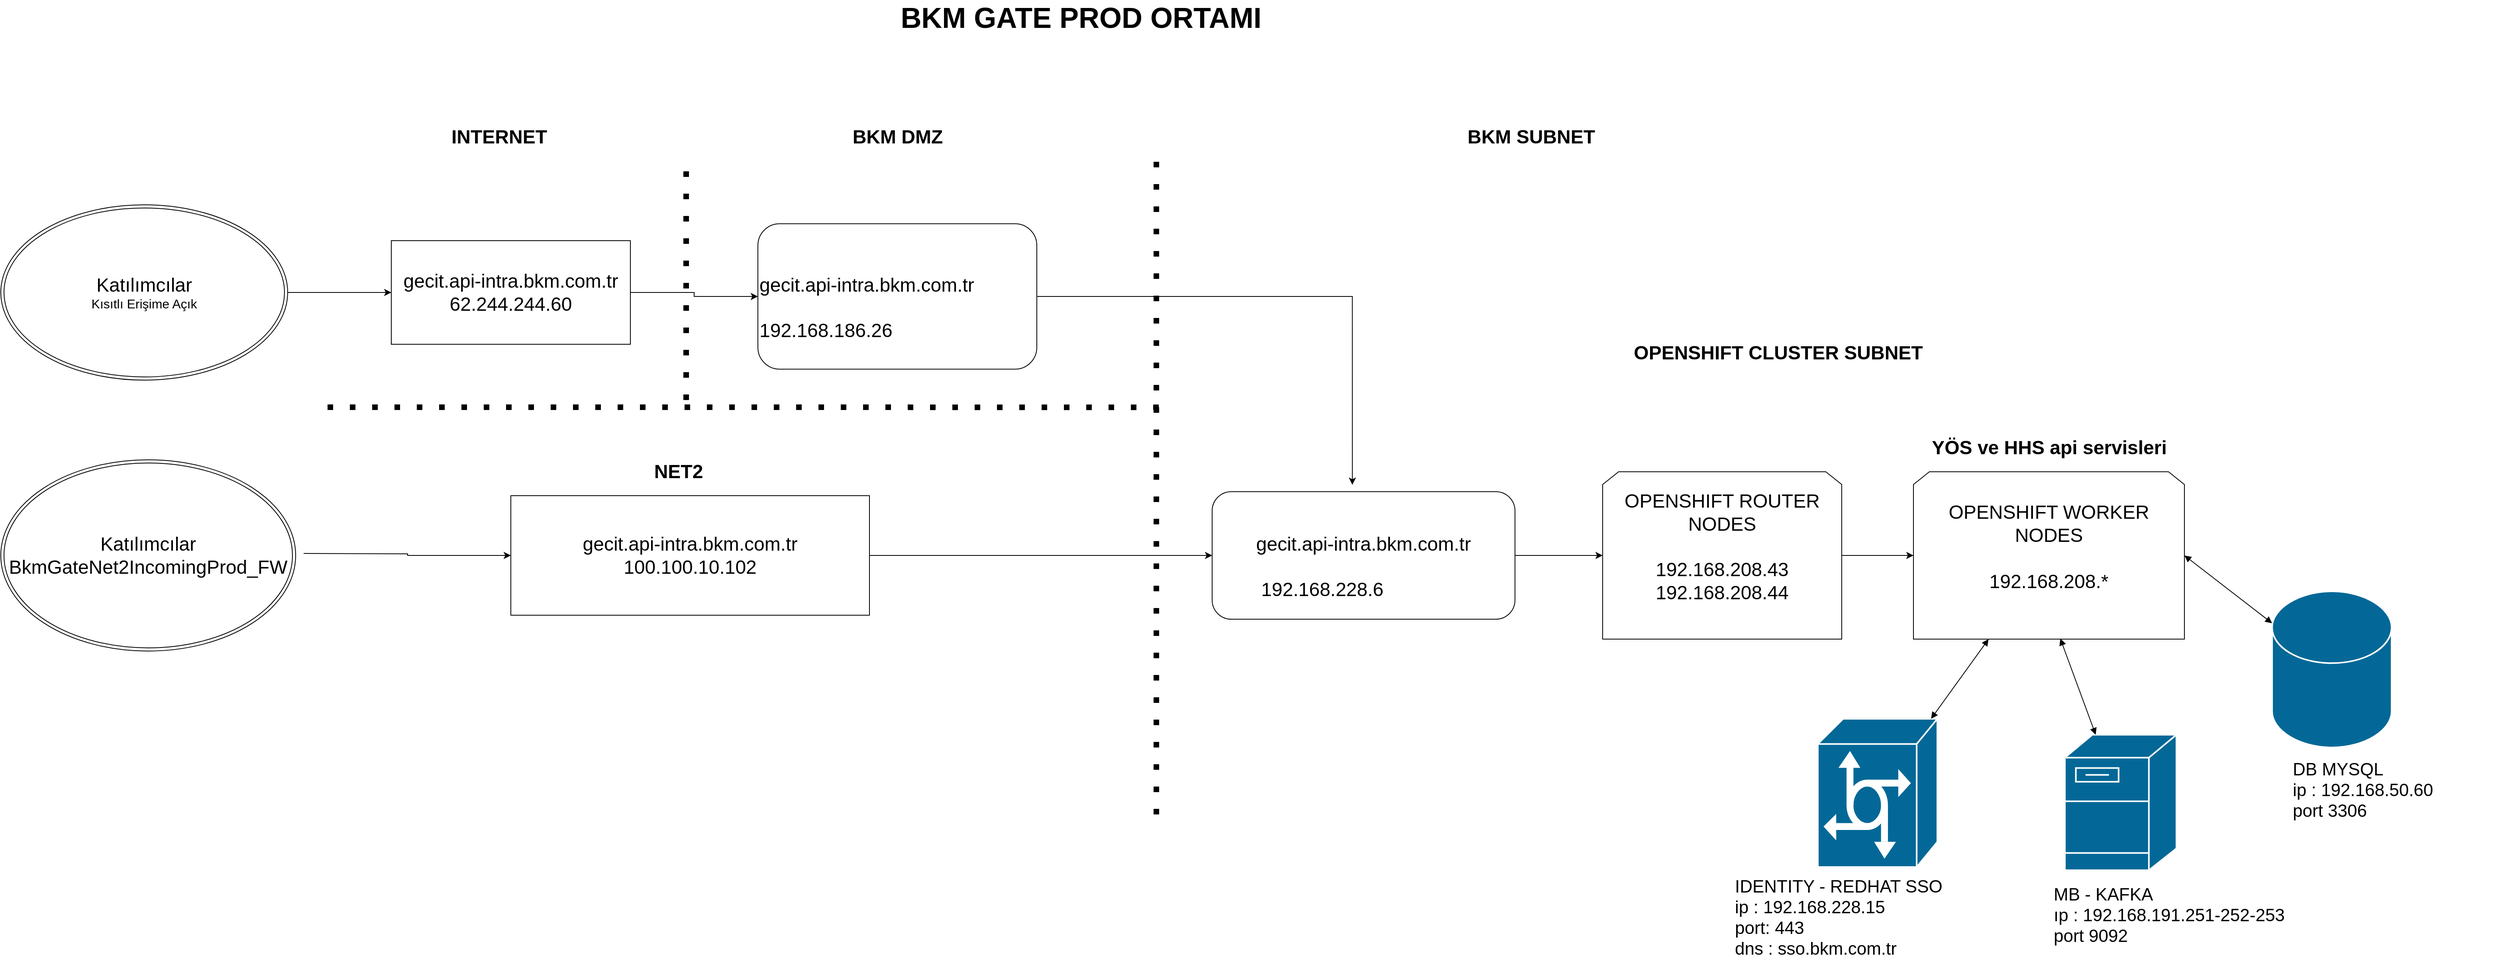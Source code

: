 <mxfile version="21.2.9" type="github">
  <diagram id="turxV7ohII1XpymAgil2" name="Page-1">
    <mxGraphModel dx="2140" dy="577" grid="1" gridSize="10" guides="1" tooltips="1" connect="1" arrows="1" fold="1" page="1" pageScale="1" pageWidth="850" pageHeight="1100" math="0" shadow="0">
      <root>
        <mxCell id="0" />
        <mxCell id="1" parent="0" />
        <mxCell id="H7jlmLXIGGdzzBjCZ_9L-1" value="INTERNET" style="text;strokeColor=none;fillColor=none;html=1;fontSize=24;fontStyle=1;verticalAlign=middle;align=center;" parent="1" vertex="1">
          <mxGeometry x="365" y="160" width="100" height="40" as="geometry" />
        </mxCell>
        <mxCell id="H7jlmLXIGGdzzBjCZ_9L-2" value="&lt;font style=&quot;font-size: 36px;&quot;&gt;BKM GATE PROD ORTAMI&lt;/font&gt;" style="text;strokeColor=none;fillColor=none;html=1;fontSize=24;fontStyle=1;verticalAlign=middle;align=center;" parent="1" vertex="1">
          <mxGeometry x="965" y="10" width="360" height="40" as="geometry" />
        </mxCell>
        <mxCell id="afenZqITxFkO3YegGz8j-1" style="edgeStyle=orthogonalEdgeStyle;rounded=0;orthogonalLoop=1;jettySize=auto;html=1;entryX=0.463;entryY=-0.054;entryDx=0;entryDy=0;entryPerimeter=0;" parent="1" source="H7jlmLXIGGdzzBjCZ_9L-4" target="H7jlmLXIGGdzzBjCZ_9L-19" edge="1">
          <mxGeometry relative="1" as="geometry">
            <mxPoint x="1485" y="560" as="targetPoint" />
          </mxGeometry>
        </mxCell>
        <mxCell id="H7jlmLXIGGdzzBjCZ_9L-4" value="&lt;font style=&quot;font-size: 24px;&quot;&gt;&lt;br&gt;gecit.api-intra.bkm.com.tr&lt;br&gt;&lt;br&gt;&lt;/font&gt;&lt;table width=&quot;166&quot; cellspacing=&quot;0&quot; cellpadding=&quot;0&quot; border=&quot;0&quot;&gt;&lt;tbody&gt;&lt;tr style=&quot;height:15.0pt&quot; height=&quot;20&quot;&gt;  &lt;td style=&quot;height:15.0pt;width:125pt&quot; width=&quot;166&quot; height=&quot;20&quot;&gt;&lt;p style=&quot;margin-top: 0pt; margin-bottom: 0pt; margin-left: 0in; direction: ltr; unicode-bidi: embed; word-break: normal;&quot;&gt;&lt;font style=&quot;font-size: 24px;&quot;&gt;192.168.186.26&lt;/font&gt;&lt;/p&gt;&lt;/td&gt;&lt;/tr&gt;&lt;/tbody&gt;&lt;/table&gt;" style="rounded=1;whiteSpace=wrap;html=1;align=left;" parent="1" vertex="1">
          <mxGeometry x="740" y="288.75" width="350" height="182.5" as="geometry" />
        </mxCell>
        <mxCell id="SSxWaBciV09GQIjAMo8m-8" style="edgeStyle=orthogonalEdgeStyle;rounded=0;orthogonalLoop=1;jettySize=auto;html=1;exitX=1;exitY=0.5;exitDx=0;exitDy=0;entryX=0;entryY=0.5;entryDx=0;entryDy=0;" parent="1" source="H7jlmLXIGGdzzBjCZ_9L-5" target="tp8x5q8mLNqvDI4eOgfu-17" edge="1">
          <mxGeometry relative="1" as="geometry" />
        </mxCell>
        <mxCell id="H7jlmLXIGGdzzBjCZ_9L-5" value="&lt;font style=&quot;font-size: 24px;&quot;&gt;OPENSHIFT ROUTER NODES&lt;br style=&quot;&quot;&gt;&lt;br style=&quot;&quot;&gt;&lt;/font&gt;&lt;div style=&quot;&quot;&gt;&lt;font style=&quot;font-size: 24px;&quot;&gt;192.168.208.43&lt;/font&gt;&lt;/div&gt;&lt;div style=&quot;&quot;&gt;&lt;font style=&quot;font-size: 24px;&quot;&gt;192.168.208.44&lt;/font&gt;&lt;/div&gt;&lt;div style=&quot;font-size: 18px;&quot;&gt;&lt;br style=&quot;font-size: 18px;&quot;&gt;&lt;/div&gt;" style="shape=loopLimit;whiteSpace=wrap;html=1;fontSize=18;" parent="1" vertex="1">
          <mxGeometry x="1800" y="600" width="300" height="210" as="geometry" />
        </mxCell>
        <mxCell id="H7jlmLXIGGdzzBjCZ_9L-7" style="edgeStyle=orthogonalEdgeStyle;rounded=0;orthogonalLoop=1;jettySize=auto;html=1;entryX=0;entryY=0.5;entryDx=0;entryDy=0;exitX=1;exitY=0.5;exitDx=0;exitDy=0;" parent="1" source="H7jlmLXIGGdzzBjCZ_9L-23" target="H7jlmLXIGGdzzBjCZ_9L-13" edge="1">
          <mxGeometry relative="1" as="geometry">
            <mxPoint x="170" y="330" as="sourcePoint" />
          </mxGeometry>
        </mxCell>
        <mxCell id="H7jlmLXIGGdzzBjCZ_9L-9" value="BKM SUBNET" style="text;strokeColor=none;fillColor=none;html=1;fontSize=24;fontStyle=1;verticalAlign=middle;align=center;" parent="1" vertex="1">
          <mxGeometry x="1660" y="160" width="100" height="40" as="geometry" />
        </mxCell>
        <mxCell id="H7jlmLXIGGdzzBjCZ_9L-12" style="edgeStyle=orthogonalEdgeStyle;rounded=0;orthogonalLoop=1;jettySize=auto;html=1;exitX=1;exitY=0.5;exitDx=0;exitDy=0;entryX=0;entryY=0.5;entryDx=0;entryDy=0;" parent="1" source="H7jlmLXIGGdzzBjCZ_9L-13" target="H7jlmLXIGGdzzBjCZ_9L-4" edge="1">
          <mxGeometry relative="1" as="geometry" />
        </mxCell>
        <mxCell id="H7jlmLXIGGdzzBjCZ_9L-13" value="&lt;font style=&quot;font-size: 24px;&quot;&gt;gecit.api-intra.bkm.com.tr&lt;br&gt;62.244.244.60&lt;/font&gt;" style="rounded=0;whiteSpace=wrap;html=1;" parent="1" vertex="1">
          <mxGeometry x="280" y="310" width="300" height="130" as="geometry" />
        </mxCell>
        <mxCell id="SSxWaBciV09GQIjAMo8m-6" value="" style="edgeStyle=orthogonalEdgeStyle;rounded=0;orthogonalLoop=1;jettySize=auto;html=1;" parent="1" source="H7jlmLXIGGdzzBjCZ_9L-19" target="H7jlmLXIGGdzzBjCZ_9L-5" edge="1">
          <mxGeometry relative="1" as="geometry" />
        </mxCell>
        <mxCell id="H7jlmLXIGGdzzBjCZ_9L-19" value="&lt;font style=&quot;font-size: 24px;&quot;&gt;&lt;br style=&quot;&quot;&gt;gecit.api-intra.bkm.com.tr&lt;br style=&quot;&quot;&gt;&lt;br style=&quot;&quot;&gt;&lt;/font&gt;&lt;table width=&quot;166&quot; cellspacing=&quot;0&quot; cellpadding=&quot;0&quot; border=&quot;0&quot; style=&quot;&quot;&gt;&lt;tbody style=&quot;font-size: 17px;&quot;&gt;&lt;tr style=&quot;height: 15pt; font-size: 17px;&quot; height=&quot;20&quot;&gt;  &lt;td style=&quot;height: 15pt; width: 125pt;&quot; width=&quot;166&quot; height=&quot;20&quot;&gt;&lt;p style=&quot;margin-top: 0pt; margin-bottom: 0pt; margin-left: 0in; direction: ltr; unicode-bidi: embed; word-break: normal;&quot;&gt;&lt;font style=&quot;font-size: 24px;&quot;&gt;192.168.228.6&lt;/font&gt;&lt;/p&gt;&lt;/td&gt;&lt;/tr&gt;&lt;/tbody&gt;&lt;/table&gt;" style="rounded=1;whiteSpace=wrap;html=1;fontSize=17;align=center;" parent="1" vertex="1">
          <mxGeometry x="1310" y="625" width="380" height="160" as="geometry" />
        </mxCell>
        <mxCell id="H7jlmLXIGGdzzBjCZ_9L-21" style="edgeStyle=orthogonalEdgeStyle;rounded=0;orthogonalLoop=1;jettySize=auto;html=1;entryX=0;entryY=0.5;entryDx=0;entryDy=0;" parent="1" target="H7jlmLXIGGdzzBjCZ_9L-28" edge="1">
          <mxGeometry relative="1" as="geometry">
            <mxPoint x="170.0" y="702.455" as="sourcePoint" />
          </mxGeometry>
        </mxCell>
        <mxCell id="H7jlmLXIGGdzzBjCZ_9L-23" value="&lt;font style=&quot;font-size: 24px;&quot;&gt;Katılımcılar&lt;br&gt;&lt;/font&gt;&lt;span lang=&quot;TR&quot;&gt;&lt;font size=&quot;3&quot;&gt;Kısıtlı Erişime Açık&lt;/font&gt;&lt;br&gt;&lt;/span&gt;" style="ellipse;shape=doubleEllipse;whiteSpace=wrap;html=1;" parent="1" vertex="1">
          <mxGeometry x="-210" y="265" width="360" height="220" as="geometry" />
        </mxCell>
        <mxCell id="H7jlmLXIGGdzzBjCZ_9L-24" value="NET2" style="text;strokeColor=none;fillColor=none;html=1;fontSize=24;fontStyle=1;verticalAlign=middle;align=center;" parent="1" vertex="1">
          <mxGeometry x="590" y="580" width="100" height="40" as="geometry" />
        </mxCell>
        <mxCell id="H7jlmLXIGGdzzBjCZ_9L-27" style="edgeStyle=orthogonalEdgeStyle;rounded=0;orthogonalLoop=1;jettySize=auto;html=1;exitX=1;exitY=0.5;exitDx=0;exitDy=0;entryX=0;entryY=0.5;entryDx=0;entryDy=0;" parent="1" source="H7jlmLXIGGdzzBjCZ_9L-28" target="H7jlmLXIGGdzzBjCZ_9L-19" edge="1">
          <mxGeometry relative="1" as="geometry" />
        </mxCell>
        <mxCell id="H7jlmLXIGGdzzBjCZ_9L-28" value="&lt;font style=&quot;font-size: 24px;&quot;&gt;gecit.api-intra.bkm.com.tr&lt;br&gt;100.100.10.102&lt;/font&gt;" style="rounded=0;whiteSpace=wrap;html=1;" parent="1" vertex="1">
          <mxGeometry x="430" y="630" width="450" height="150" as="geometry" />
        </mxCell>
        <mxCell id="H7jlmLXIGGdzzBjCZ_9L-29" value="" style="endArrow=none;dashed=1;html=1;dashPattern=1 3;strokeWidth=7;rounded=0;" parent="1" edge="1">
          <mxGeometry width="50" height="50" relative="1" as="geometry">
            <mxPoint x="650" y="510" as="sourcePoint" />
            <mxPoint x="650" y="210" as="targetPoint" />
          </mxGeometry>
        </mxCell>
        <mxCell id="H7jlmLXIGGdzzBjCZ_9L-30" value="" style="endArrow=none;dashed=1;html=1;dashPattern=1 3;strokeWidth=7;rounded=0;" parent="1" edge="1">
          <mxGeometry width="50" height="50" relative="1" as="geometry">
            <mxPoint x="1240" y="1030" as="sourcePoint" />
            <mxPoint x="1240" y="190" as="targetPoint" />
          </mxGeometry>
        </mxCell>
        <mxCell id="H7jlmLXIGGdzzBjCZ_9L-34" value="OPENSHIFT CLUSTER SUBNET" style="text;strokeColor=none;fillColor=none;html=1;fontSize=24;fontStyle=1;verticalAlign=middle;align=center;" parent="1" vertex="1">
          <mxGeometry x="1740" y="431.25" width="560" height="40" as="geometry" />
        </mxCell>
        <mxCell id="tp8x5q8mLNqvDI4eOgfu-1" value="" style="shape=mxgraph.cisco.storage.relational_database;sketch=0;html=1;pointerEvents=1;dashed=0;fillColor=#036897;strokeColor=#ffffff;strokeWidth=2;verticalLabelPosition=bottom;verticalAlign=top;align=center;outlineConnect=0;" parent="1" vertex="1">
          <mxGeometry x="2640" y="750" width="150" height="196" as="geometry" />
        </mxCell>
        <mxCell id="tp8x5q8mLNqvDI4eOgfu-2" value="DB MYSQL&#xa;ip : 192.168.50.60&#xa;port 3306 " style="text;strokeColor=none;fillColor=none;spacingLeft=4;spacingRight=4;overflow=hidden;rotatable=0;points=[[0,0.5],[1,0.5]];portConstraint=eastwest;fontSize=22;" parent="1" vertex="1">
          <mxGeometry x="2660" y="953" width="265" height="100" as="geometry" />
        </mxCell>
        <mxCell id="tp8x5q8mLNqvDI4eOgfu-3" value="" style="endArrow=block;startArrow=block;endFill=1;startFill=1;html=1;rounded=0;fontSize=22;exitX=1;exitY=0.5;exitDx=0;exitDy=0;" parent="1" source="tp8x5q8mLNqvDI4eOgfu-17" target="tp8x5q8mLNqvDI4eOgfu-1" edge="1">
          <mxGeometry width="160" relative="1" as="geometry">
            <mxPoint x="2030" y="560" as="sourcePoint" />
            <mxPoint x="2190" y="560" as="targetPoint" />
          </mxGeometry>
        </mxCell>
        <mxCell id="tp8x5q8mLNqvDI4eOgfu-5" value="" style="shape=mxgraph.cisco.servers.fileserver;sketch=0;html=1;pointerEvents=1;dashed=0;fillColor=#036897;strokeColor=#ffffff;strokeWidth=2;verticalLabelPosition=bottom;verticalAlign=top;align=center;outlineConnect=0;fontSize=22;" parent="1" vertex="1">
          <mxGeometry x="2380" y="930" width="140" height="170" as="geometry" />
        </mxCell>
        <mxCell id="tp8x5q8mLNqvDI4eOgfu-7" value="MB - KAFKA&#xa;ıp : 192.168.191.251-252-253 &#xa;port 9092" style="text;strokeColor=none;fillColor=none;spacingLeft=4;spacingRight=4;overflow=hidden;rotatable=0;points=[[0,0.5],[1,0.5]];portConstraint=eastwest;fontSize=22;" parent="1" vertex="1">
          <mxGeometry x="2360" y="1110" width="320" height="110" as="geometry" />
        </mxCell>
        <mxCell id="tp8x5q8mLNqvDI4eOgfu-8" value="" style="endArrow=block;startArrow=block;endFill=1;startFill=1;html=1;rounded=0;fontSize=22;exitX=0.542;exitY=0.997;exitDx=0;exitDy=0;exitPerimeter=0;" parent="1" source="tp8x5q8mLNqvDI4eOgfu-17" target="tp8x5q8mLNqvDI4eOgfu-5" edge="1">
          <mxGeometry width="160" relative="1" as="geometry">
            <mxPoint x="2020" y="752.35" as="sourcePoint" />
            <mxPoint x="2115" y="729.997" as="targetPoint" />
          </mxGeometry>
        </mxCell>
        <mxCell id="tp8x5q8mLNqvDI4eOgfu-13" value="" style="shape=mxgraph.cisco.servers.communications_server;sketch=0;html=1;pointerEvents=1;dashed=0;fillColor=#036897;strokeColor=#ffffff;strokeWidth=2;verticalLabelPosition=bottom;verticalAlign=top;align=center;outlineConnect=0;fontSize=22;" parent="1" vertex="1">
          <mxGeometry x="2070" y="910" width="150" height="186" as="geometry" />
        </mxCell>
        <mxCell id="tp8x5q8mLNqvDI4eOgfu-14" value="IDENTITY - REDHAT SSO &#xa;ip : 192.168.228.15&#xa;port: 443&#xa;dns : sso.bkm.com.tr" style="text;strokeColor=none;fillColor=none;spacingLeft=4;spacingRight=4;overflow=hidden;rotatable=0;points=[[0,0.5],[1,0.5]];portConstraint=eastwest;fontSize=22;" parent="1" vertex="1">
          <mxGeometry x="1960" y="1100" width="380" height="130" as="geometry" />
        </mxCell>
        <mxCell id="tp8x5q8mLNqvDI4eOgfu-17" value="&lt;font style=&quot;font-size: 24px;&quot;&gt;OPENSHIFT WORKER NODES&lt;br style=&quot;&quot;&gt;&lt;br style=&quot;&quot;&gt;&lt;/font&gt;&lt;div style=&quot;&quot;&gt;&lt;font style=&quot;font-size: 24px;&quot;&gt;192.168.208.*&lt;/font&gt;&lt;/div&gt;&lt;div style=&quot;font-size: 18px;&quot;&gt;&lt;br style=&quot;font-size: 18px;&quot;&gt;&lt;/div&gt;" style="shape=loopLimit;whiteSpace=wrap;html=1;fontSize=18;" parent="1" vertex="1">
          <mxGeometry x="2190" y="600" width="340" height="210" as="geometry" />
        </mxCell>
        <mxCell id="tp8x5q8mLNqvDI4eOgfu-18" value="" style="endArrow=block;startArrow=block;endFill=1;startFill=1;html=1;rounded=0;fontSize=22;" parent="1" source="tp8x5q8mLNqvDI4eOgfu-17" target="tp8x5q8mLNqvDI4eOgfu-13" edge="1">
          <mxGeometry width="160" relative="1" as="geometry">
            <mxPoint x="2240" y="820" as="sourcePoint" />
            <mxPoint x="2299.41" y="905.0" as="targetPoint" />
          </mxGeometry>
        </mxCell>
        <mxCell id="SSxWaBciV09GQIjAMo8m-1" value="" style="endArrow=none;dashed=1;html=1;dashPattern=1 3;strokeWidth=7;rounded=0;" parent="1" edge="1">
          <mxGeometry width="50" height="50" relative="1" as="geometry">
            <mxPoint x="200" y="519" as="sourcePoint" />
            <mxPoint x="1250" y="519.09" as="targetPoint" />
          </mxGeometry>
        </mxCell>
        <mxCell id="SSxWaBciV09GQIjAMo8m-3" value="BKM DMZ" style="text;strokeColor=none;fillColor=none;html=1;fontSize=24;fontStyle=1;verticalAlign=middle;align=center;" parent="1" vertex="1">
          <mxGeometry x="865" y="160" width="100" height="40" as="geometry" />
        </mxCell>
        <mxCell id="SSxWaBciV09GQIjAMo8m-4" value="&lt;span lang=&quot;TR&quot;&gt;&lt;font style=&quot;font-size: 24px;&quot;&gt;Katılımcılar&lt;br style=&quot;border-color: var(--border-color);&quot;&gt;BkmGateNet2IncomingProd_FW&lt;/font&gt;&lt;br&gt;&lt;/span&gt;" style="ellipse;shape=doubleEllipse;whiteSpace=wrap;html=1;" parent="1" vertex="1">
          <mxGeometry x="-210" y="585" width="370" height="240" as="geometry" />
        </mxCell>
        <mxCell id="SSxWaBciV09GQIjAMo8m-7" value="YÖS ve HHS api servisleri" style="text;strokeColor=none;fillColor=none;html=1;fontSize=24;fontStyle=1;verticalAlign=middle;align=center;" parent="1" vertex="1">
          <mxGeometry x="2080" y="550" width="560" height="40" as="geometry" />
        </mxCell>
      </root>
    </mxGraphModel>
  </diagram>
</mxfile>
